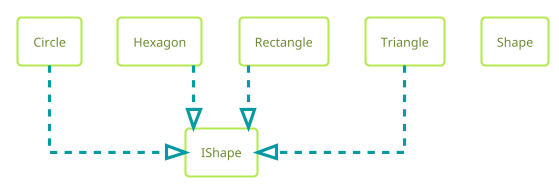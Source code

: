@startuml

@startuml
!theme hacker
top to bottom direction
skinparam linetype ortho

rectangle IShape
rectangle Shape
rectangle Circle
rectangle Hexagon
rectangle Rectangle
rectangle Triangle

Circle     -[#039ba1,dashed]-^  IShape    
Hexagon    -[#039ba1,dashed]-^  IShape    
Rectangle  -[#039ba1,dashed]-^  IShape    
Triangle   -[#039ba1,dashed]-^  IShape    

@enduml